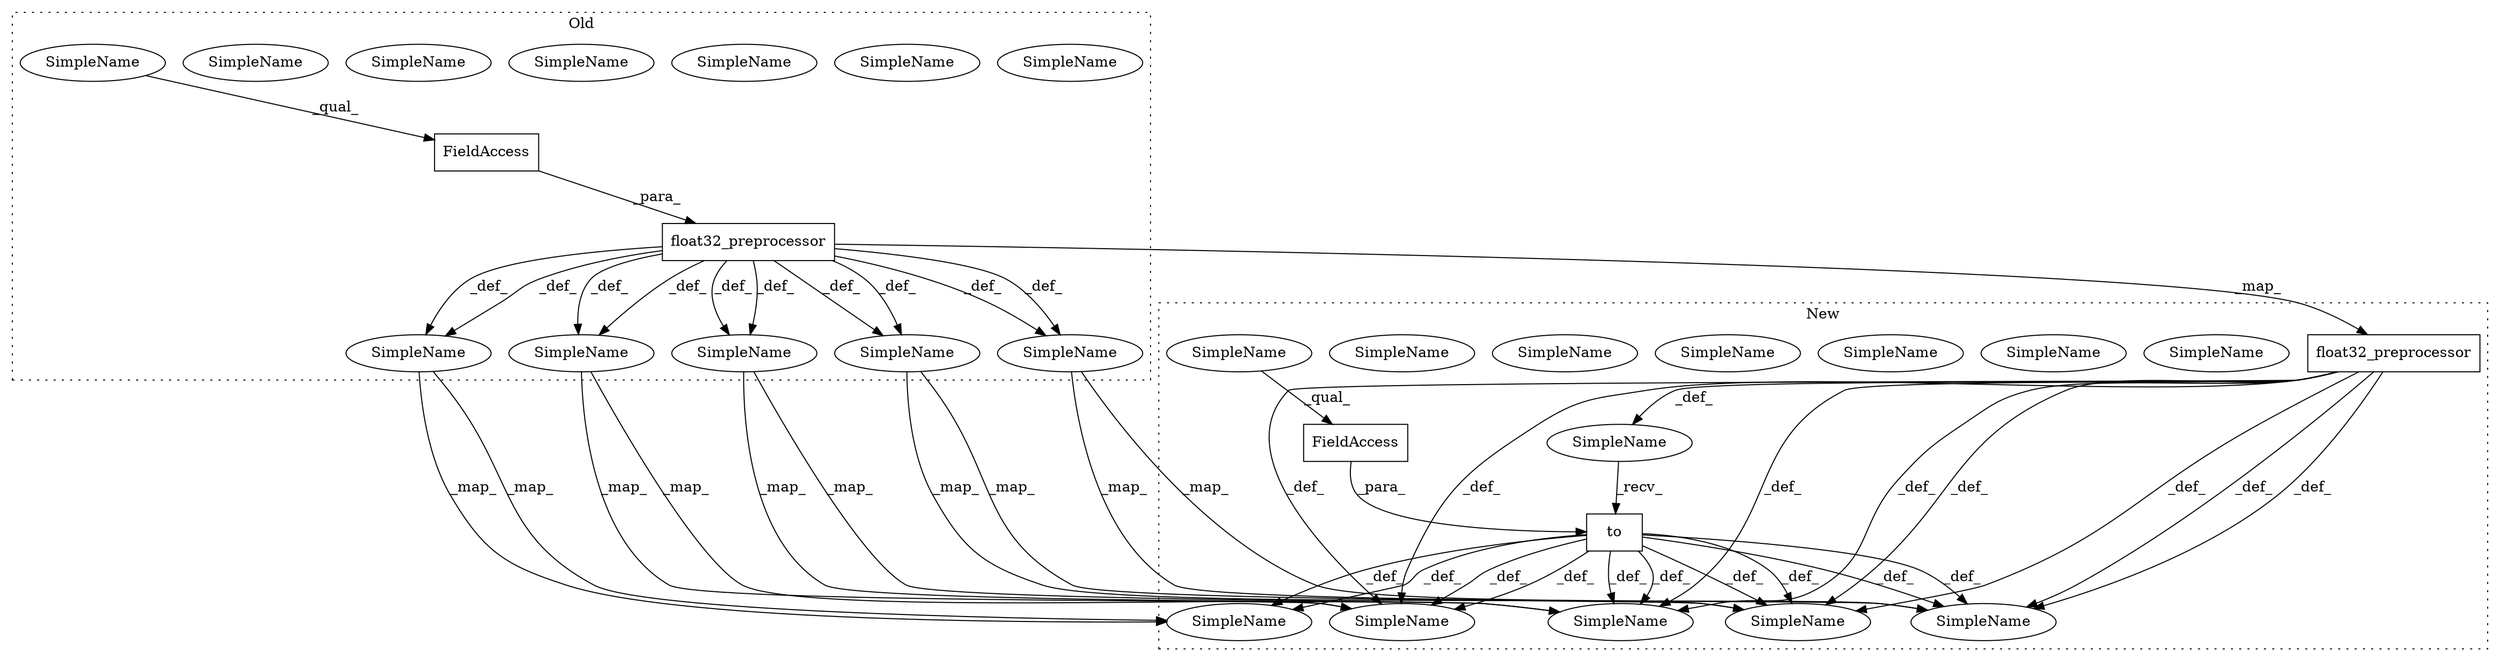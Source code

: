 digraph G {
subgraph cluster0 {
1 [label="float32_preprocessor" a="32" s="3580,3617" l="21,1" shape="box"];
3 [label="SimpleName" a="42" s="4001" l="7" shape="ellipse"];
6 [label="SimpleName" a="42" s="4001" l="7" shape="ellipse"];
9 [label="SimpleName" a="42" s="3653" l="7" shape="ellipse"];
12 [label="SimpleName" a="42" s="3653" l="7" shape="ellipse"];
13 [label="SimpleName" a="42" s="3624" l="4" shape="ellipse"];
16 [label="SimpleName" a="42" s="3624" l="4" shape="ellipse"];
17 [label="SimpleName" a="42" s="3560" l="8" shape="ellipse"];
20 [label="SimpleName" a="42" s="3560" l="8" shape="ellipse"];
21 [label="FieldAccess" a="22" s="3608" l="9" shape="box"];
22 [label="SimpleName" a="42" s="3608" l="4" shape="ellipse"];
25 [label="SimpleName" a="42" s="3837" l="7" shape="ellipse"];
28 [label="SimpleName" a="42" s="3837" l="7" shape="ellipse"];
29 [label="SimpleName" a="42" s="3608" l="4" shape="ellipse"];
label = "Old";
style="dotted";
}
subgraph cluster1 {
2 [label="float32_preprocessor" a="32" s="3594,3621" l="21,1" shape="box"];
4 [label="SimpleName" a="42" s="4021" l="7" shape="ellipse"];
5 [label="SimpleName" a="42" s="4021" l="7" shape="ellipse"];
7 [label="to" a="32" s="3623,3637" l="3,1" shape="box"];
8 [label="SimpleName" a="42" s="" l="" shape="ellipse"];
10 [label="SimpleName" a="42" s="3673" l="7" shape="ellipse"];
11 [label="SimpleName" a="42" s="3673" l="7" shape="ellipse"];
14 [label="SimpleName" a="42" s="3644" l="4" shape="ellipse"];
15 [label="SimpleName" a="42" s="3644" l="4" shape="ellipse"];
18 [label="SimpleName" a="42" s="3574" l="8" shape="ellipse"];
19 [label="SimpleName" a="42" s="3574" l="8" shape="ellipse"];
23 [label="FieldAccess" a="22" s="3626" l="11" shape="box"];
24 [label="SimpleName" a="42" s="3626" l="4" shape="ellipse"];
26 [label="SimpleName" a="42" s="3857" l="7" shape="ellipse"];
27 [label="SimpleName" a="42" s="3857" l="7" shape="ellipse"];
30 [label="SimpleName" a="42" s="3626" l="4" shape="ellipse"];
label = "New";
style="dotted";
}
1 -> 2 [label="_map_"];
1 -> 6 [label="_def_"];
1 -> 20 [label="_def_"];
1 -> 16 [label="_def_"];
1 -> 28 [label="_def_"];
1 -> 12 [label="_def_"];
1 -> 16 [label="_def_"];
1 -> 20 [label="_def_"];
1 -> 28 [label="_def_"];
1 -> 12 [label="_def_"];
1 -> 6 [label="_def_"];
2 -> 27 [label="_def_"];
2 -> 19 [label="_def_"];
2 -> 27 [label="_def_"];
2 -> 11 [label="_def_"];
2 -> 15 [label="_def_"];
2 -> 11 [label="_def_"];
2 -> 19 [label="_def_"];
2 -> 15 [label="_def_"];
2 -> 8 [label="_def_"];
6 -> 5 [label="_map_"];
6 -> 5 [label="_map_"];
7 -> 5 [label="_def_"];
7 -> 11 [label="_def_"];
7 -> 15 [label="_def_"];
7 -> 5 [label="_def_"];
7 -> 19 [label="_def_"];
7 -> 11 [label="_def_"];
7 -> 15 [label="_def_"];
7 -> 27 [label="_def_"];
7 -> 19 [label="_def_"];
7 -> 27 [label="_def_"];
8 -> 7 [label="_recv_"];
12 -> 11 [label="_map_"];
12 -> 11 [label="_map_"];
16 -> 15 [label="_map_"];
16 -> 15 [label="_map_"];
20 -> 19 [label="_map_"];
20 -> 19 [label="_map_"];
21 -> 1 [label="_para_"];
23 -> 7 [label="_para_"];
28 -> 27 [label="_map_"];
28 -> 27 [label="_map_"];
29 -> 21 [label="_qual_"];
30 -> 23 [label="_qual_"];
}